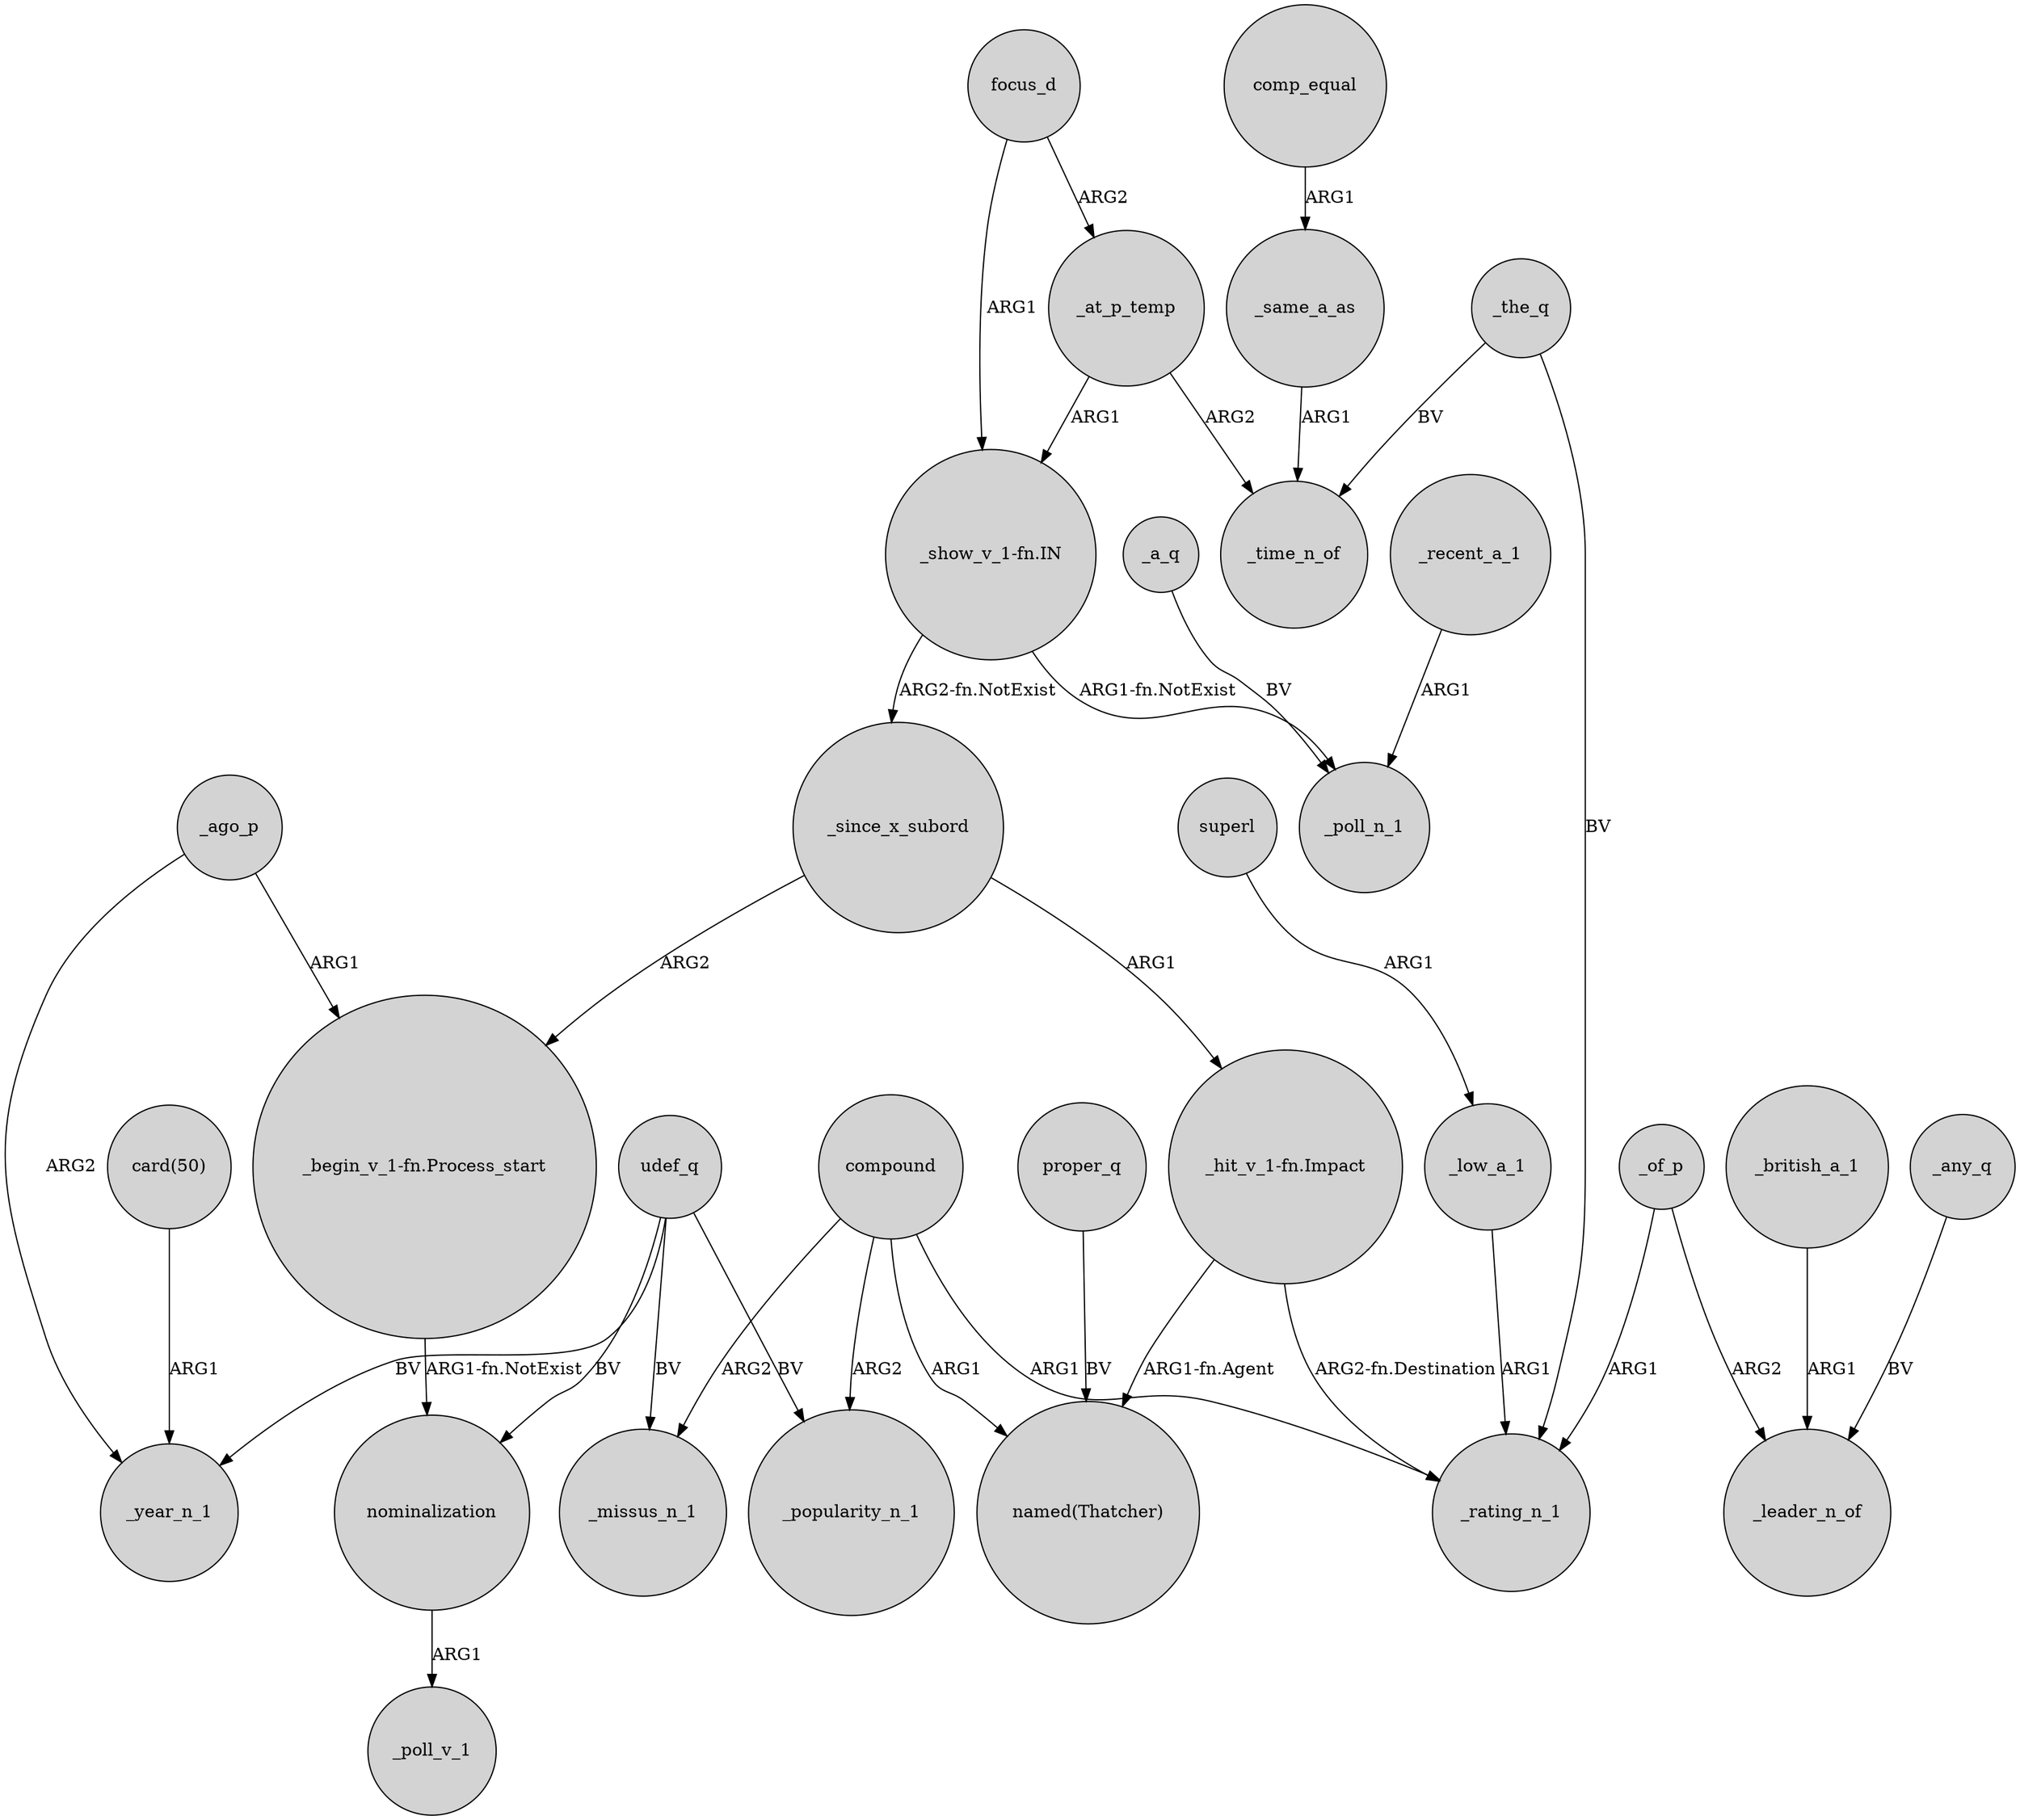 digraph {
	node [shape=circle style=filled]
	focus_d -> "_show_v_1-fn.IN" [label=ARG1]
	focus_d -> _at_p_temp [label=ARG2]
	compound -> _popularity_n_1 [label=ARG2]
	_low_a_1 -> _rating_n_1 [label=ARG1]
	"_begin_v_1-fn.Process_start" -> nominalization [label="ARG1-fn.NotExist"]
	compound -> _missus_n_1 [label=ARG2]
	_at_p_temp -> _time_n_of [label=ARG2]
	_since_x_subord -> "_begin_v_1-fn.Process_start" [label=ARG2]
	_a_q -> _poll_n_1 [label=BV]
	udef_q -> _missus_n_1 [label=BV]
	_of_p -> _leader_n_of [label=ARG2]
	compound -> "named(Thatcher)" [label=ARG1]
	compound -> _rating_n_1 [label=ARG1]
	_ago_p -> _year_n_1 [label=ARG2]
	_the_q -> _time_n_of [label=BV]
	superl -> _low_a_1 [label=ARG1]
	comp_equal -> _same_a_as [label=ARG1]
	"_show_v_1-fn.IN" -> _since_x_subord [label="ARG2-fn.NotExist"]
	_of_p -> _rating_n_1 [label=ARG1]
	"_show_v_1-fn.IN" -> _poll_n_1 [label="ARG1-fn.NotExist"]
	_the_q -> _rating_n_1 [label=BV]
	_british_a_1 -> _leader_n_of [label=ARG1]
	udef_q -> _popularity_n_1 [label=BV]
	_recent_a_1 -> _poll_n_1 [label=ARG1]
	udef_q -> nominalization [label=BV]
	_any_q -> _leader_n_of [label=BV]
	_since_x_subord -> "_hit_v_1-fn.Impact" [label=ARG1]
	_ago_p -> "_begin_v_1-fn.Process_start" [label=ARG1]
	udef_q -> _year_n_1 [label=BV]
	nominalization -> _poll_v_1 [label=ARG1]
	"_hit_v_1-fn.Impact" -> _rating_n_1 [label="ARG2-fn.Destination"]
	_same_a_as -> _time_n_of [label=ARG1]
	_at_p_temp -> "_show_v_1-fn.IN" [label=ARG1]
	proper_q -> "named(Thatcher)" [label=BV]
	"card(50)" -> _year_n_1 [label=ARG1]
	"_hit_v_1-fn.Impact" -> "named(Thatcher)" [label="ARG1-fn.Agent"]
}
